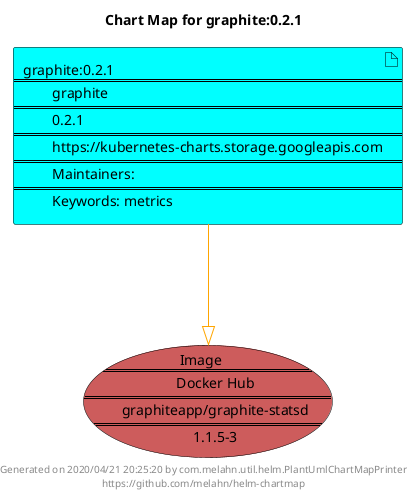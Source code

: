 @startuml
skinparam linetype ortho
skinparam backgroundColor white
skinparam usecaseBorderColor black
skinparam usecaseArrowColor LightSlateGray
skinparam artifactBorderColor black
skinparam artifactArrowColor LightSlateGray

title Chart Map for graphite:0.2.1

'There is one referenced Helm Chart
artifact "graphite:0.2.1\n====\n\tgraphite\n====\n\t0.2.1\n====\n\thttps://kubernetes-charts.storage.googleapis.com\n====\n\tMaintainers: \n====\n\tKeywords: metrics" as graphite_0_2_1 #Aqua

'There is one referenced Docker Image
usecase "Image\n====\n\tDocker Hub\n====\n\tgraphiteapp/graphite-statsd\n====\n\t1.1.5-3" as graphiteapp_graphite_statsd_1_1_5_3 #IndianRed

'Chart Dependencies
graphite_0_2_1--[#orange]-|>graphiteapp_graphite_statsd_1_1_5_3

center footer Generated on 2020/04/21 20:25:20 by com.melahn.util.helm.PlantUmlChartMapPrinter\nhttps://github.com/melahn/helm-chartmap
@enduml
